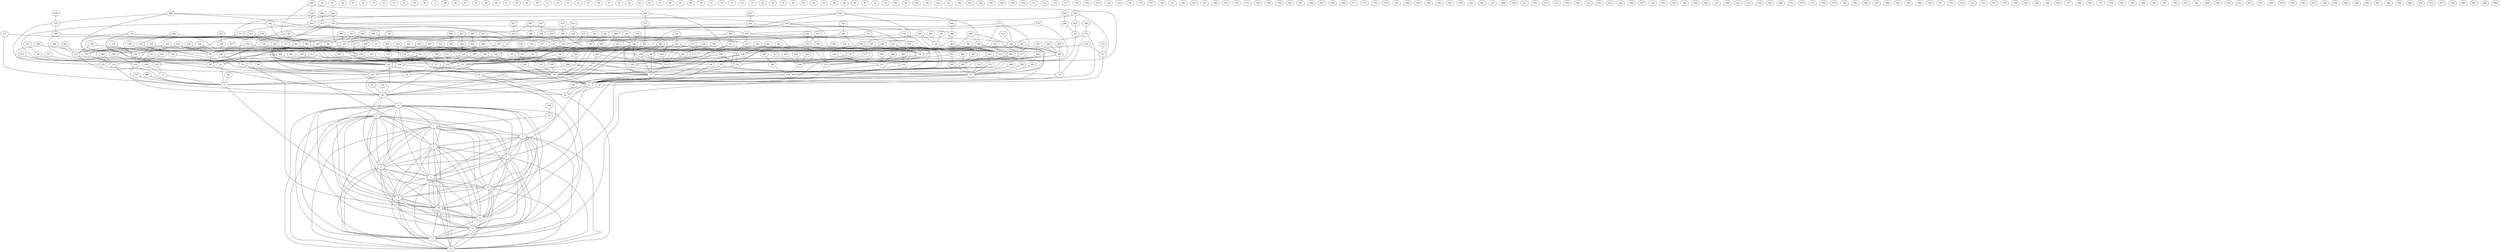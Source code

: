 graph {
	0 [label=0]
	1 [label=1]
	2 [label=2]
	3 [label=3]
	4 [label=4]
	5 [label=5]
	6 [label=6]
	7 [label=7]
	8 [label=8]
	9 [label=9]
	10 [label=10]
	11 [label=11]
	12 [label=12]
	13 [label=13]
	14 [label=14]
	15 [label=15]
	16 [label=16]
	17 [label=17]
	18 [label=18]
	19 [label=19]
	20 [label=20]
	21 [label=21]
	22 [label=22]
	23 [label=23]
	24 [label=24]
	25 [label=25]
	26 [label=26]
	27 [label=27]
	28 [label=28]
	29 [label=29]
	30 [label=30]
	31 [label=31]
	32 [label=32]
	33 [label=33]
	34 [label=34]
	35 [label=35]
	36 [label=36]
	37 [label=37]
	38 [label=38]
	39 [label=39]
	40 [label=40]
	41 [label=41]
	42 [label=42]
	43 [label=43]
	44 [label=44]
	45 [label=45]
	46 [label=46]
	47 [label=47]
	48 [label=48]
	49 [label=49]
	50 [label=50]
	51 [label=51]
	52 [label=52]
	53 [label=53]
	54 [label=54]
	55 [label=55]
	56 [label=56]
	57 [label=57]
	58 [label=58]
	59 [label=59]
	60 [label=60]
	61 [label=61]
	62 [label=62]
	63 [label=63]
	64 [label=64]
	65 [label=65]
	66 [label=66]
	67 [label=67]
	68 [label=68]
	69 [label=69]
	70 [label=70]
	71 [label=71]
	72 [label=72]
	73 [label=73]
	74 [label=74]
	75 [label=75]
	76 [label=76]
	77 [label=77]
	78 [label=78]
	79 [label=79]
	80 [label=80]
	81 [label=81]
	82 [label=82]
	83 [label=83]
	84 [label=84]
	85 [label=85]
	86 [label=86]
	87 [label=87]
	88 [label=88]
	89 [label=89]
	90 [label=90]
	91 [label=91]
	92 [label=92]
	93 [label=93]
	94 [label=94]
	95 [label=95]
	96 [label=96]
	97 [label=97]
	98 [label=98]
	99 [label=99]
	100 [label=100]
	101 [label=101]
	102 [label=102]
	103 [label=103]
	104 [label=104]
	105 [label=105]
	106 [label=106]
	107 [label=107]
	108 [label=108]
	109 [label=109]
	110 [label=110]
	111 [label=111]
	112 [label=112]
	113 [label=113]
	114 [label=114]
	115 [label=115]
	116 [label=116]
	117 [label=117]
	118 [label=118]
	119 [label=119]
	120 [label=120]
	121 [label=121]
	122 [label=122]
	123 [label=123]
	124 [label=124]
	125 [label=125]
	126 [label=126]
	127 [label=127]
	128 [label=128]
	129 [label=129]
	130 [label=130]
	131 [label=131]
	132 [label=132]
	133 [label=133]
	134 [label=134]
	135 [label=135]
	136 [label=136]
	137 [label=137]
	138 [label=138]
	139 [label=139]
	140 [label=140]
	141 [label=141]
	142 [label=142]
	143 [label=143]
	144 [label=144]
	145 [label=145]
	146 [label=146]
	147 [label=147]
	148 [label=148]
	149 [label=149]
	150 [label=150]
	151 [label=151]
	152 [label=152]
	153 [label=153]
	154 [label=154]
	155 [label=155]
	156 [label=156]
	157 [label=157]
	158 [label=158]
	159 [label=159]
	160 [label=160]
	161 [label=161]
	162 [label=162]
	163 [label=163]
	164 [label=164]
	165 [label=165]
	166 [label=166]
	167 [label=167]
	168 [label=168]
	169 [label=169]
	170 [label=170]
	171 [label=171]
	172 [label=172]
	173 [label=173]
	174 [label=174]
	175 [label=175]
	176 [label=176]
	177 [label=177]
	178 [label=178]
	179 [label=179]
	180 [label=180]
	181 [label=181]
	182 [label=182]
	183 [label=183]
	184 [label=184]
	185 [label=185]
	186 [label=186]
	187 [label=187]
	188 [label=188]
	189 [label=189]
	190 [label=190]
	191 [label=191]
	192 [label=192]
	193 [label=193]
	194 [label=194]
	195 [label=195]
	196 [label=196]
	197 [label=197]
	198 [label=198]
	199 [label=199]
	200 [label=200]
	201 [label=201]
	202 [label=202]
	203 [label=203]
	204 [label=204]
	205 [label=205]
	206 [label=206]
	207 [label=207]
	208 [label=208]
	209 [label=209]
	210 [label=210]
	211 [label=211]
	212 [label=212]
	213 [label=213]
	214 [label=214]
	215 [label=215]
	216 [label=216]
	217 [label=217]
	218 [label=218]
	219 [label=219]
	220 [label=220]
	221 [label=221]
	222 [label=222]
	223 [label=223]
	224 [label=224]
	225 [label=225]
	226 [label=226]
	227 [label=227]
	228 [label=228]
	229 [label=229]
	230 [label=230]
	231 [label=231]
	232 [label=232]
	233 [label=233]
	234 [label=234]
	235 [label=235]
	236 [label=236]
	237 [label=237]
	238 [label=238]
	239 [label=239]
	240 [label=240]
	241 [label=241]
	242 [label=242]
	243 [label=243]
	244 [label=244]
	245 [label=245]
	246 [label=246]
	247 [label=247]
	248 [label=248]
	249 [label=249]
	250 [label=250]
	251 [label=251]
	252 [label=252]
	253 [label=253]
	254 [label=254]
	255 [label=255]
	256 [label=256]
	257 [label=257]
	258 [label=258]
	259 [label=259]
	260 [label=260]
	261 [label=261]
	262 [label=262]
	263 [label=263]
	264 [label=264]
	265 [label=265]
	266 [label=266]
	267 [label=267]
	268 [label=268]
	269 [label=269]
	270 [label=270]
	271 [label=271]
	272 [label=272]
	273 [label=273]
	274 [label=274]
	275 [label=275]
	276 [label=276]
	277 [label=277]
	278 [label=278]
	279 [label=279]
	280 [label=280]
	281 [label=281]
	282 [label=282]
	283 [label=283]
	284 [label=284]
	285 [label=285]
	286 [label=286]
	287 [label=287]
	288 [label=288]
	289 [label=289]
	290 [label=290]
	291 [label=291]
	292 [label=292]
	293 [label=293]
	294 [label=294]
	295 [label=295]
	296 [label=296]
	297 [label=297]
	298 [label=298]
	299 [label=299]
	300 [label=300]
	301 [label=301]
	302 [label=302]
	303 [label=303]
	304 [label=304]
	305 [label=305]
	306 [label=306]
	307 [label=307]
	308 [label=308]
	309 [label=309]
	310 [label=310]
	311 [label=311]
	312 [label=312]
	313 [label=313]
	314 [label=314]
	315 [label=315]
	316 [label=316]
	317 [label=317]
	318 [label=318]
	319 [label=319]
	320 [label=320]
	321 [label=321]
	322 [label=322]
	323 [label=323]
	324 [label=324]
	325 [label=325]
	326 [label=326]
	327 [label=327]
	328 [label=328]
	329 [label=329]
	330 [label=330]
	331 [label=331]
	332 [label=332]
	333 [label=333]
	334 [label=334]
	335 [label=335]
	336 [label=336]
	337 [label=337]
	338 [label=338]
	339 [label=339]
	340 [label=340]
	341 [label=341]
	342 [label=342]
	343 [label=343]
	344 [label=344]
	345 [label=345]
	346 [label=346]
	347 [label=347]
	348 [label=348]
	349 [label=349]
	350 [label=350]
	351 [label=351]
	352 [label=352]
	353 [label=353]
	354 [label=354]
	355 [label=355]
	356 [label=356]
	357 [label=357]
	358 [label=358]
	359 [label=359]
	360 [label=360]
	361 [label=361]
	362 [label=362]
	363 [label=363]
	364 [label=364]
	365 [label=365]
	366 [label=366]
	367 [label=367]
	368 [label=368]
	369 [label=369]
	370 [label=370]
	371 [label=371]
	372 [label=372]
	373 [label=373]
	374 [label=374]
	375 [label=375]
	376 [label=376]
	377 [label=377]
	378 [label=378]
	379 [label=379]
	380 [label=380]
	381 [label=381]
	382 [label=382]
	383 [label=383]
	384 [label=384]
	385 [label=385]
	386 [label=386]
	387 [label=387]
	388 [label=388]
	389 [label=389]
	390 [label=390]
	391 [label=391]
	392 [label=392]
	393 [label=393]
	394 [label=394]
	395 [label=395]
	396 [label=396]
	397 [label=397]
	398 [label=398]
	399 [label=399]
	400 [label=400]
	401 [label=401]
	402 [label=402]
	403 [label=403]
	404 [label=404]
	405 [label=405]
	406 [label=406]
	407 [label=407]
	408 [label=408]
	409 [label=409]
	410 [label=410]
	411 [label=411]
	412 [label=412]
	413 [label=413]
	414 [label=414]
	415 [label=415]
	416 [label=416]
	417 [label=417]
	418 [label=418]
	419 [label=419]
	420 [label=420]
	421 [label=421]
	422 [label=422]
	423 [label=423]
	424 [label=424]
	425 [label=425]
	426 [label=426]
	427 [label=427]
	428 [label=428]
	429 [label=429]
	430 [label=430]
	431 [label=431]
	432 [label=432]
	433 [label=433]
	434 [label=434]
	435 [label=435]
	436 [label=436]
	437 [label=437]
	438 [label=438]
	439 [label=439]
	440 [label=440]
	441 [label=441]
	442 [label=442]
	443 [label=443]
	444 [label=444]
	445 [label=445]
	446 [label=446]
	447 [label=447]
	448 [label=448]
	449 [label=449]
	450 [label=450]
	451 [label=451]
	452 [label=452]
	453 [label=453]
	454 [label=454]
	455 [label=455]
	456 [label=456]
	457 [label=457]
	458 [label=458]
	459 [label=459]
	460 [label=460]
	461 [label=461]
	462 [label=462]
	463 [label=463]
	464 [label=464]
	465 [label=465]
	466 [label=466]
	467 [label=467]
	468 [label=468]
	469 [label=469]
	470 [label=470]
	471 [label=471]
	472 [label=472]
	473 [label=473]
	474 [label=474]
	475 [label=475]
	476 [label=476]
	477 [label=477]
	478 [label=478]
	479 [label=479]
	480 [label=480]
	481 [label=481]
	482 [label=482]
	483 [label=483]
	484 [label=484]
	485 [label=485]
	486 [label=486]
	487 [label=487]
	488 [label=488]
	489 [label=489]
	490 [label=490]
	491 [label=491]
	492 [label=492]
	493 [label=493]
	494 [label=494]
	495 [label=495]
	496 [label=496]
	497 [label=497]
	498 [label=498]
	499 [label=499]
	0 -- 1
	0 -- 2
	0 -- 3
	0 -- 4
	0 -- 5
	0 -- 6
	0 -- 7
	0 -- 8
	0 -- 9
	0 -- 10
	0 -- 11
	0 -- 12
	0 -- 13
	0 -- 14
	1 -- 2
	1 -- 3
	1 -- 4
	1 -- 5
	1 -- 6
	1 -- 7
	1 -- 8
	1 -- 9
	1 -- 10
	1 -- 11
	1 -- 12
	1 -- 13
	1 -- 14
	2 -- 3
	2 -- 4
	2 -- 5
	2 -- 6
	2 -- 7
	2 -- 8
	2 -- 9
	2 -- 10
	2 -- 11
	2 -- 12
	2 -- 13
	2 -- 14
	3 -- 4
	3 -- 5
	3 -- 6
	3 -- 7
	3 -- 8
	3 -- 9
	3 -- 10
	3 -- 11
	3 -- 12
	3 -- 13
	3 -- 14
	4 -- 5
	4 -- 6
	4 -- 7
	4 -- 8
	4 -- 9
	4 -- 10
	4 -- 11
	4 -- 12
	4 -- 13
	4 -- 14
	5 -- 6
	5 -- 7
	5 -- 8
	5 -- 9
	5 -- 10
	5 -- 11
	5 -- 12
	5 -- 13
	5 -- 14
	6 -- 7
	6 -- 8
	6 -- 9
	6 -- 10
	6 -- 11
	6 -- 12
	6 -- 13
	6 -- 14
	7 -- 8
	7 -- 9
	7 -- 10
	7 -- 11
	7 -- 12
	7 -- 13
	7 -- 14
	8 -- 9
	8 -- 10
	8 -- 11
	8 -- 12
	8 -- 13
	8 -- 14
	9 -- 10
	9 -- 11
	9 -- 12
	9 -- 13
	9 -- 14
	10 -- 11
	10 -- 12
	10 -- 13
	10 -- 14
	11 -- 12
	11 -- 13
	11 -- 14
	12 -- 13
	12 -- 14
	13 -- 14
	15 -- 5
	15 -- 11
	15 -- 13
	17 -- 9
	18 -- 4
	18 -- 10
	19 -- 2
	20 -- 0
	20 -- 1
	20 -- 6
	21 -- 3
	21 -- 8
	21 -- 20
	22 -- 7
	22 -- 12
	23 -- 17
	24 -- 14
	28 -- 21
	30 -- 17
	39 -- 21
	41 -- 17
	42 -- 20
	42 -- 21
	58 -- 20
	60 -- 20
	60 -- 42
	64 -- 21
	69 -- 17
	77 -- 21
	80 -- 58
	84 -- 60
	87 -- 20
	89 -- 28
	95 -- 15
	95 -- 42
	97 -- 77
	98 -- 58
	99 -- 77
	114 -- 20
	115 -- 80
	116 -- 21
	119 -- 21
	120 -- 21
	120 -- 60
	121 -- 20
	125 -- 42
	126 -- 23
	127 -- 24
	128 -- 20
	130 -- 20
	132 -- 22
	132 -- 130
	133 -- 127
	134 -- 128
	136 -- 21
	136 -- 60
	138 -- 18
	139 -- 20
	144 -- 21
	148 -- 138
	149 -- 24
	151 -- 41
	152 -- 20
	152 -- 21
	154 -- 42
	155 -- 24
	157 -- 21
	160 -- 116
	161 -- 116
	164 -- 132
	164 -- 144
	164 -- 160
	165 -- 133
	170 -- 15
	170 -- 77
	172 -- 134
	173 -- 18
	174 -- 77
	176 -- 161
	177 -- 64
	180 -- 133
	180 -- 139
	180 -- 155
	182 -- 42
	183 -- 77
	183 -- 164
	185 -- 42
	187 -- 15
	188 -- 154
	188 -- 161
	188 -- 180
	190 -- 19
	191 -- 165
	193 -- 30
	193 -- 119
	194 -- 58
	194 -- 132
	196 -- 154
	197 -- 180
	198 -- 42
	200 -- 41
	203 -- 42
	203 -- 174
	204 -- 139
	205 -- 132
	206 -- 160
	206 -- 174
	210 -- 15
	210 -- 165
	215 -- 185
	216 -- 17
	216 -- 60
	217 -- 77
	218 -- 154
	218 -- 180
	218 -- 210
	223 -- 203
	228 -- 200
	229 -- 77
	229 -- 126
	229 -- 139
	230 -- 132
	230 -- 149
	231 -- 22
	231 -- 39
	234 -- 17
	234 -- 20
	234 -- 84
	234 -- 165
	234 -- 174
	235 -- 234
	237 -- 139
	237 -- 193
	238 -- 77
	238 -- 200
	239 -- 160
	240 -- 119
	240 -- 164
	241 -- 22
	241 -- 24
	241 -- 204
	243 -- 130
	245 -- 164
	249 -- 39
	249 -- 77
	250 -- 42
	250 -- 229
	251 -- 155
	255 -- 60
	257 -- 77
	257 -- 155
	258 -- 42
	258 -- 230
	259 -- 217
	260 -- 77
	260 -- 241
	261 -- 42
	261 -- 119
	261 -- 230
	262 -- 230
	263 -- 17
	264 -- 132
	264 -- 241
	265 -- 28
	267 -- 210
	267 -- 229
	268 -- 216
	269 -- 99
	269 -- 250
	270 -- 210
	270 -- 241
	272 -- 126
	274 -- 77
	274 -- 139
	277 -- 84
	278 -- 139
	280 -- 60
	281 -- 174
	282 -- 42
	282 -- 132
	284 -- 97
	285 -- 119
	285 -- 250
	286 -- 15
	286 -- 77
	287 -- 99
	287 -- 132
	287 -- 230
	288 -- 80
	289 -- 132
	289 -- 139
	289 -- 194
	289 -- 229
	289 -- 281
	290 -- 128
	292 -- 128
	293 -- 60
	295 -- 161
	296 -- 64
	296 -- 77
	299 -- 161
	300 -- 15
	302 -- 80
	302 -- 138
	303 -- 114
	304 -- 42
	304 -- 130
	306 -- 116
	307 -- 286
	309 -- 115
	312 -- 130
	312 -- 289
	314 -- 188
	315 -- 139
	315 -- 277
	316 -- 210
	316 -- 251
	316 -- 289
	317 -- 160
	318 -- 128
	318 -- 264
	320 -- 278
	323 -- 60
	323 -- 188
	324 -- 15
	325 -- 132
	325 -- 259
	326 -- 286
	326 -- 315
	328 -- 174
	329 -- 229
	330 -- 80
	331 -- 287
	332 -- 128
	333 -- 210
	334 -- 60
	337 -- 334
	338 -- 23
	339 -- 80
	339 -- 128
	340 -- 210
	341 -- 22
	341 -- 41
	341 -- 60
	342 -- 194
	344 -- 229
	345 -- 114
	345 -- 173
	345 -- 210
	347 -- 139
	347 -- 180
	350 -- 216
	350 -- 217
	351 -- 165
	351 -- 173
	352 -- 231
	352 -- 240
	353 -- 234
	353 -- 249
	354 -- 134
	354 -- 296
	354 -- 304
	355 -- 285
	356 -- 210
	358 -- 58
	358 -- 155
	358 -- 200
	358 -- 316
	359 -- 241
	362 -- 160
	363 -- 98
	364 -- 60
	364 -- 164
	364 -- 278
	365 -- 165
	365 -- 194
	366 -- 128
	366 -- 136
	367 -- 237
	368 -- 134
	368 -- 243
	369 -- 99
	369 -- 340
	370 -- 234
	371 -- 365
	373 -- 188
	373 -- 210
	373 -- 230
	373 -- 309
	375 -- 17
	375 -- 133
	375 -- 188
	376 -- 60
	376 -- 115
	376 -- 303
	376 -- 364
	377 -- 17
	377 -- 345
	378 -- 154
	379 -- 157
	380 -- 80
	380 -- 216
	382 -- 334
	384 -- 375
	385 -- 286
	386 -- 155
	386 -- 304
	387 -- 41
	387 -- 154
	390 -- 116
	390 -- 130
	393 -- 306
	394 -- 119
	394 -- 288
	394 -- 341
	394 -- 369
	395 -- 15
	396 -- 250
	398 -- 241
	399 -- 15
	399 -- 173
	399 -- 206
	400 -- 17
	401 -- 119
	401 -- 187
	403 -- 237
	403 -- 312
	405 -- 180
	406 -- 58
	406 -- 304
	407 -- 323
	409 -- 138
	409 -- 238
	413 -- 241
	413 -- 251
	413 -- 255
	414 -- 134
	414 -- 289
	417 -- 58
	417 -- 139
	420 -- 174
	420 -- 281
	422 -- 174
	422 -- 231
	422 -- 240
	424 -- 160
	425 -- 155
	425 -- 250
	425 -- 351
	426 -- 17
	426 -- 80
	427 -- 138
	429 -- 286
	430 -- 403
	431 -- 139
	432 -- 269
	433 -- 260
	435 -- 80
	435 -- 139
	436 -- 80
	436 -- 278
	436 -- 303
	437 -- 148
	438 -- 318
	439 -- 134
	439 -- 289
	440 -- 15
	440 -- 364
	441 -- 144
	442 -- 358
	442 -- 364
	443 -- 24
	443 -- 114
	443 -- 154
	443 -- 290
	443 -- 341
	445 -- 97
	447 -- 309
	448 -- 369
	449 -- 257
	449 -- 296
	449 -- 399
	450 -- 194
	451 -- 185
	451 -- 328
	451 -- 426
	452 -- 164
	454 -- 157
	454 -- 394
	454 -- 445
	455 -- 139
	455 -- 144
	455 -- 160
	455 -- 216
	456 -- 249
	456 -- 358
	456 -- 399
	456 -- 451
	457 -- 326
	458 -- 138
	458 -- 193
	458 -- 274
	458 -- 303
	459 -- 250
	460 -- 216
	463 -- 180
	465 -- 284
	466 -- 114
	467 -- 130
	468 -- 324
	471 -- 18
	471 -- 323
	474 -- 157
	474 -- 164
	475 -- 132
	475 -- 136
	475 -- 234
	476 -- 170
	476 -- 316
	477 -- 144
	477 -- 193
	478 -- 429
	482 -- 58
	482 -- 289
	482 -- 315
	483 -- 116
	483 -- 255
	483 -- 430
	485 -- 60
	485 -- 99
	485 -- 296
	486 -- 15
	487 -- 191
	487 -- 344
	487 -- 450
	488 -- 458
	489 -- 471
	490 -- 218
	490 -- 290
	490 -- 318
	490 -- 394
	491 -- 28
	491 -- 210
	491 -- 258
	492 -- 278
	493 -- 134
	493 -- 234
	494 -- 281
	495 -- 193
	495 -- 194
	495 -- 278
	496 -- 329
	497 -- 323
	497 -- 396
	497 -- 451
	499 -- 281
	499 -- 371
	499 -- 403
}
